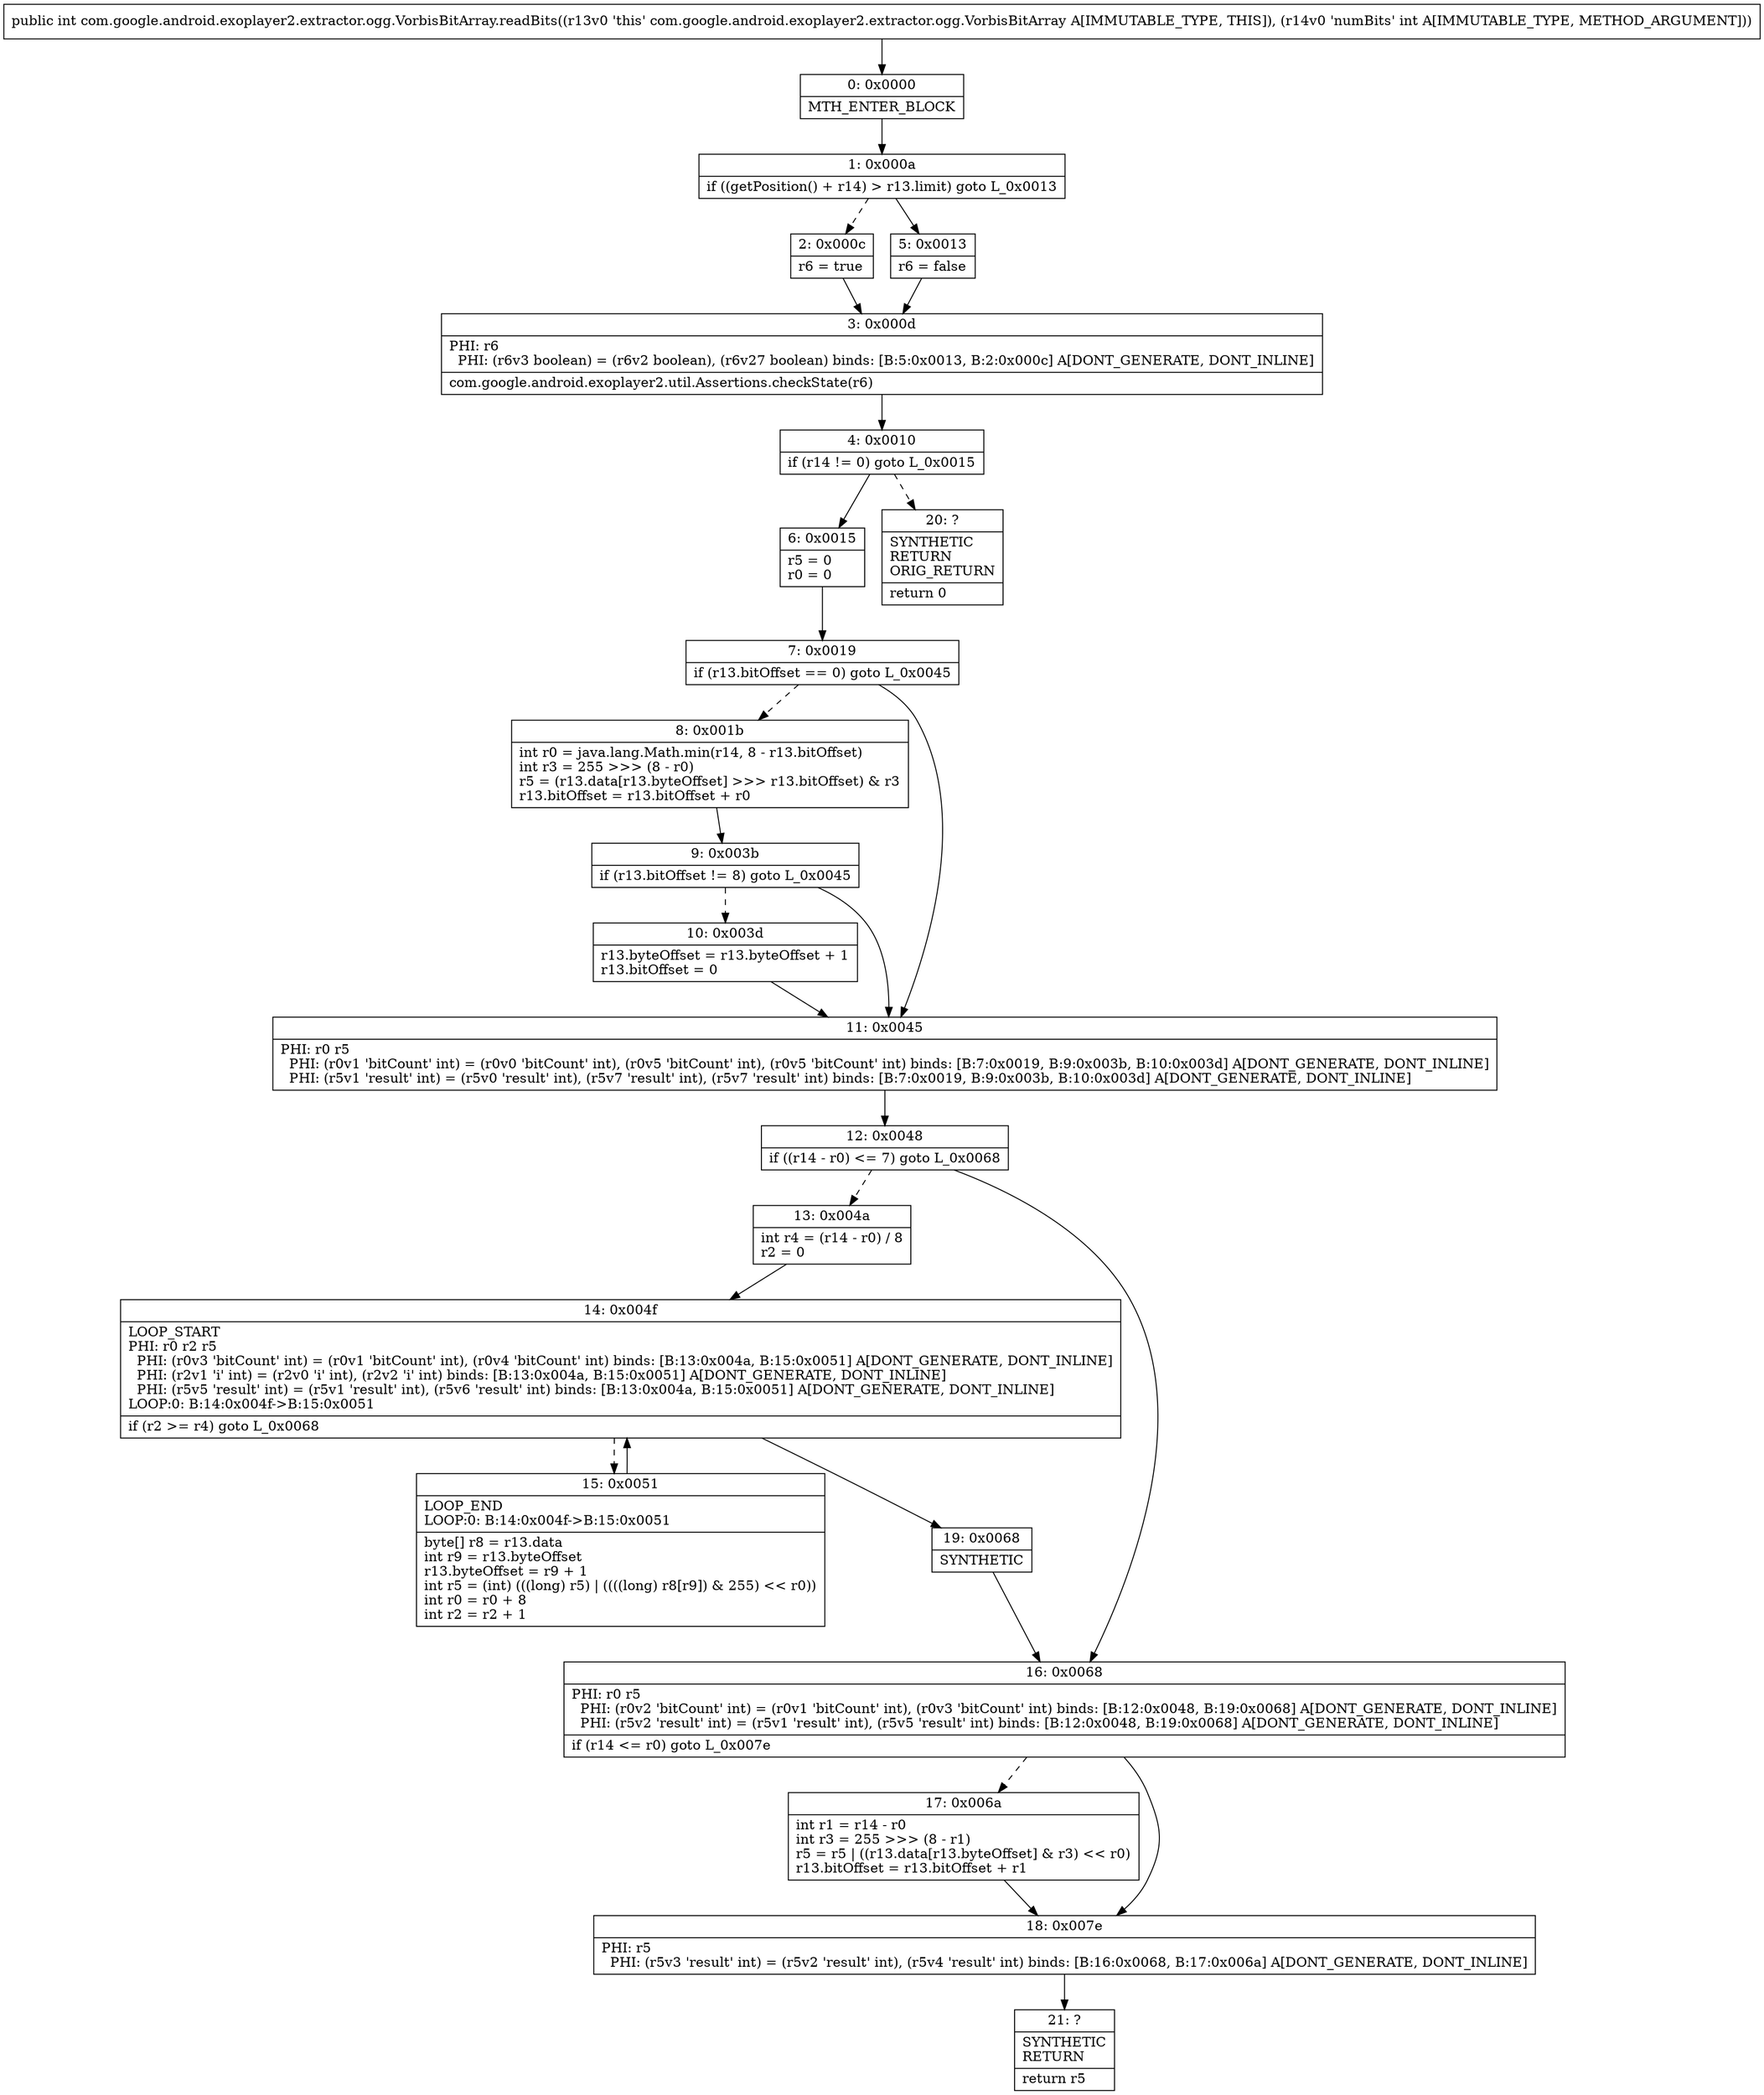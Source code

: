 digraph "CFG forcom.google.android.exoplayer2.extractor.ogg.VorbisBitArray.readBits(I)I" {
Node_0 [shape=record,label="{0\:\ 0x0000|MTH_ENTER_BLOCK\l}"];
Node_1 [shape=record,label="{1\:\ 0x000a|if ((getPosition() + r14) \> r13.limit) goto L_0x0013\l}"];
Node_2 [shape=record,label="{2\:\ 0x000c|r6 = true\l}"];
Node_3 [shape=record,label="{3\:\ 0x000d|PHI: r6 \l  PHI: (r6v3 boolean) = (r6v2 boolean), (r6v27 boolean) binds: [B:5:0x0013, B:2:0x000c] A[DONT_GENERATE, DONT_INLINE]\l|com.google.android.exoplayer2.util.Assertions.checkState(r6)\l}"];
Node_4 [shape=record,label="{4\:\ 0x0010|if (r14 != 0) goto L_0x0015\l}"];
Node_5 [shape=record,label="{5\:\ 0x0013|r6 = false\l}"];
Node_6 [shape=record,label="{6\:\ 0x0015|r5 = 0\lr0 = 0\l}"];
Node_7 [shape=record,label="{7\:\ 0x0019|if (r13.bitOffset == 0) goto L_0x0045\l}"];
Node_8 [shape=record,label="{8\:\ 0x001b|int r0 = java.lang.Math.min(r14, 8 \- r13.bitOffset)\lint r3 = 255 \>\>\> (8 \- r0)\lr5 = (r13.data[r13.byteOffset] \>\>\> r13.bitOffset) & r3\lr13.bitOffset = r13.bitOffset + r0\l}"];
Node_9 [shape=record,label="{9\:\ 0x003b|if (r13.bitOffset != 8) goto L_0x0045\l}"];
Node_10 [shape=record,label="{10\:\ 0x003d|r13.byteOffset = r13.byteOffset + 1\lr13.bitOffset = 0\l}"];
Node_11 [shape=record,label="{11\:\ 0x0045|PHI: r0 r5 \l  PHI: (r0v1 'bitCount' int) = (r0v0 'bitCount' int), (r0v5 'bitCount' int), (r0v5 'bitCount' int) binds: [B:7:0x0019, B:9:0x003b, B:10:0x003d] A[DONT_GENERATE, DONT_INLINE]\l  PHI: (r5v1 'result' int) = (r5v0 'result' int), (r5v7 'result' int), (r5v7 'result' int) binds: [B:7:0x0019, B:9:0x003b, B:10:0x003d] A[DONT_GENERATE, DONT_INLINE]\l}"];
Node_12 [shape=record,label="{12\:\ 0x0048|if ((r14 \- r0) \<= 7) goto L_0x0068\l}"];
Node_13 [shape=record,label="{13\:\ 0x004a|int r4 = (r14 \- r0) \/ 8\lr2 = 0\l}"];
Node_14 [shape=record,label="{14\:\ 0x004f|LOOP_START\lPHI: r0 r2 r5 \l  PHI: (r0v3 'bitCount' int) = (r0v1 'bitCount' int), (r0v4 'bitCount' int) binds: [B:13:0x004a, B:15:0x0051] A[DONT_GENERATE, DONT_INLINE]\l  PHI: (r2v1 'i' int) = (r2v0 'i' int), (r2v2 'i' int) binds: [B:13:0x004a, B:15:0x0051] A[DONT_GENERATE, DONT_INLINE]\l  PHI: (r5v5 'result' int) = (r5v1 'result' int), (r5v6 'result' int) binds: [B:13:0x004a, B:15:0x0051] A[DONT_GENERATE, DONT_INLINE]\lLOOP:0: B:14:0x004f\-\>B:15:0x0051\l|if (r2 \>= r4) goto L_0x0068\l}"];
Node_15 [shape=record,label="{15\:\ 0x0051|LOOP_END\lLOOP:0: B:14:0x004f\-\>B:15:0x0051\l|byte[] r8 = r13.data\lint r9 = r13.byteOffset\lr13.byteOffset = r9 + 1\lint r5 = (int) (((long) r5) \| ((((long) r8[r9]) & 255) \<\< r0))\lint r0 = r0 + 8\lint r2 = r2 + 1\l}"];
Node_16 [shape=record,label="{16\:\ 0x0068|PHI: r0 r5 \l  PHI: (r0v2 'bitCount' int) = (r0v1 'bitCount' int), (r0v3 'bitCount' int) binds: [B:12:0x0048, B:19:0x0068] A[DONT_GENERATE, DONT_INLINE]\l  PHI: (r5v2 'result' int) = (r5v1 'result' int), (r5v5 'result' int) binds: [B:12:0x0048, B:19:0x0068] A[DONT_GENERATE, DONT_INLINE]\l|if (r14 \<= r0) goto L_0x007e\l}"];
Node_17 [shape=record,label="{17\:\ 0x006a|int r1 = r14 \- r0\lint r3 = 255 \>\>\> (8 \- r1)\lr5 = r5 \| ((r13.data[r13.byteOffset] & r3) \<\< r0)\lr13.bitOffset = r13.bitOffset + r1\l}"];
Node_18 [shape=record,label="{18\:\ 0x007e|PHI: r5 \l  PHI: (r5v3 'result' int) = (r5v2 'result' int), (r5v4 'result' int) binds: [B:16:0x0068, B:17:0x006a] A[DONT_GENERATE, DONT_INLINE]\l}"];
Node_19 [shape=record,label="{19\:\ 0x0068|SYNTHETIC\l}"];
Node_20 [shape=record,label="{20\:\ ?|SYNTHETIC\lRETURN\lORIG_RETURN\l|return 0\l}"];
Node_21 [shape=record,label="{21\:\ ?|SYNTHETIC\lRETURN\l|return r5\l}"];
MethodNode[shape=record,label="{public int com.google.android.exoplayer2.extractor.ogg.VorbisBitArray.readBits((r13v0 'this' com.google.android.exoplayer2.extractor.ogg.VorbisBitArray A[IMMUTABLE_TYPE, THIS]), (r14v0 'numBits' int A[IMMUTABLE_TYPE, METHOD_ARGUMENT])) }"];
MethodNode -> Node_0;
Node_0 -> Node_1;
Node_1 -> Node_2[style=dashed];
Node_1 -> Node_5;
Node_2 -> Node_3;
Node_3 -> Node_4;
Node_4 -> Node_6;
Node_4 -> Node_20[style=dashed];
Node_5 -> Node_3;
Node_6 -> Node_7;
Node_7 -> Node_8[style=dashed];
Node_7 -> Node_11;
Node_8 -> Node_9;
Node_9 -> Node_10[style=dashed];
Node_9 -> Node_11;
Node_10 -> Node_11;
Node_11 -> Node_12;
Node_12 -> Node_13[style=dashed];
Node_12 -> Node_16;
Node_13 -> Node_14;
Node_14 -> Node_15[style=dashed];
Node_14 -> Node_19;
Node_15 -> Node_14;
Node_16 -> Node_17[style=dashed];
Node_16 -> Node_18;
Node_17 -> Node_18;
Node_18 -> Node_21;
Node_19 -> Node_16;
}

